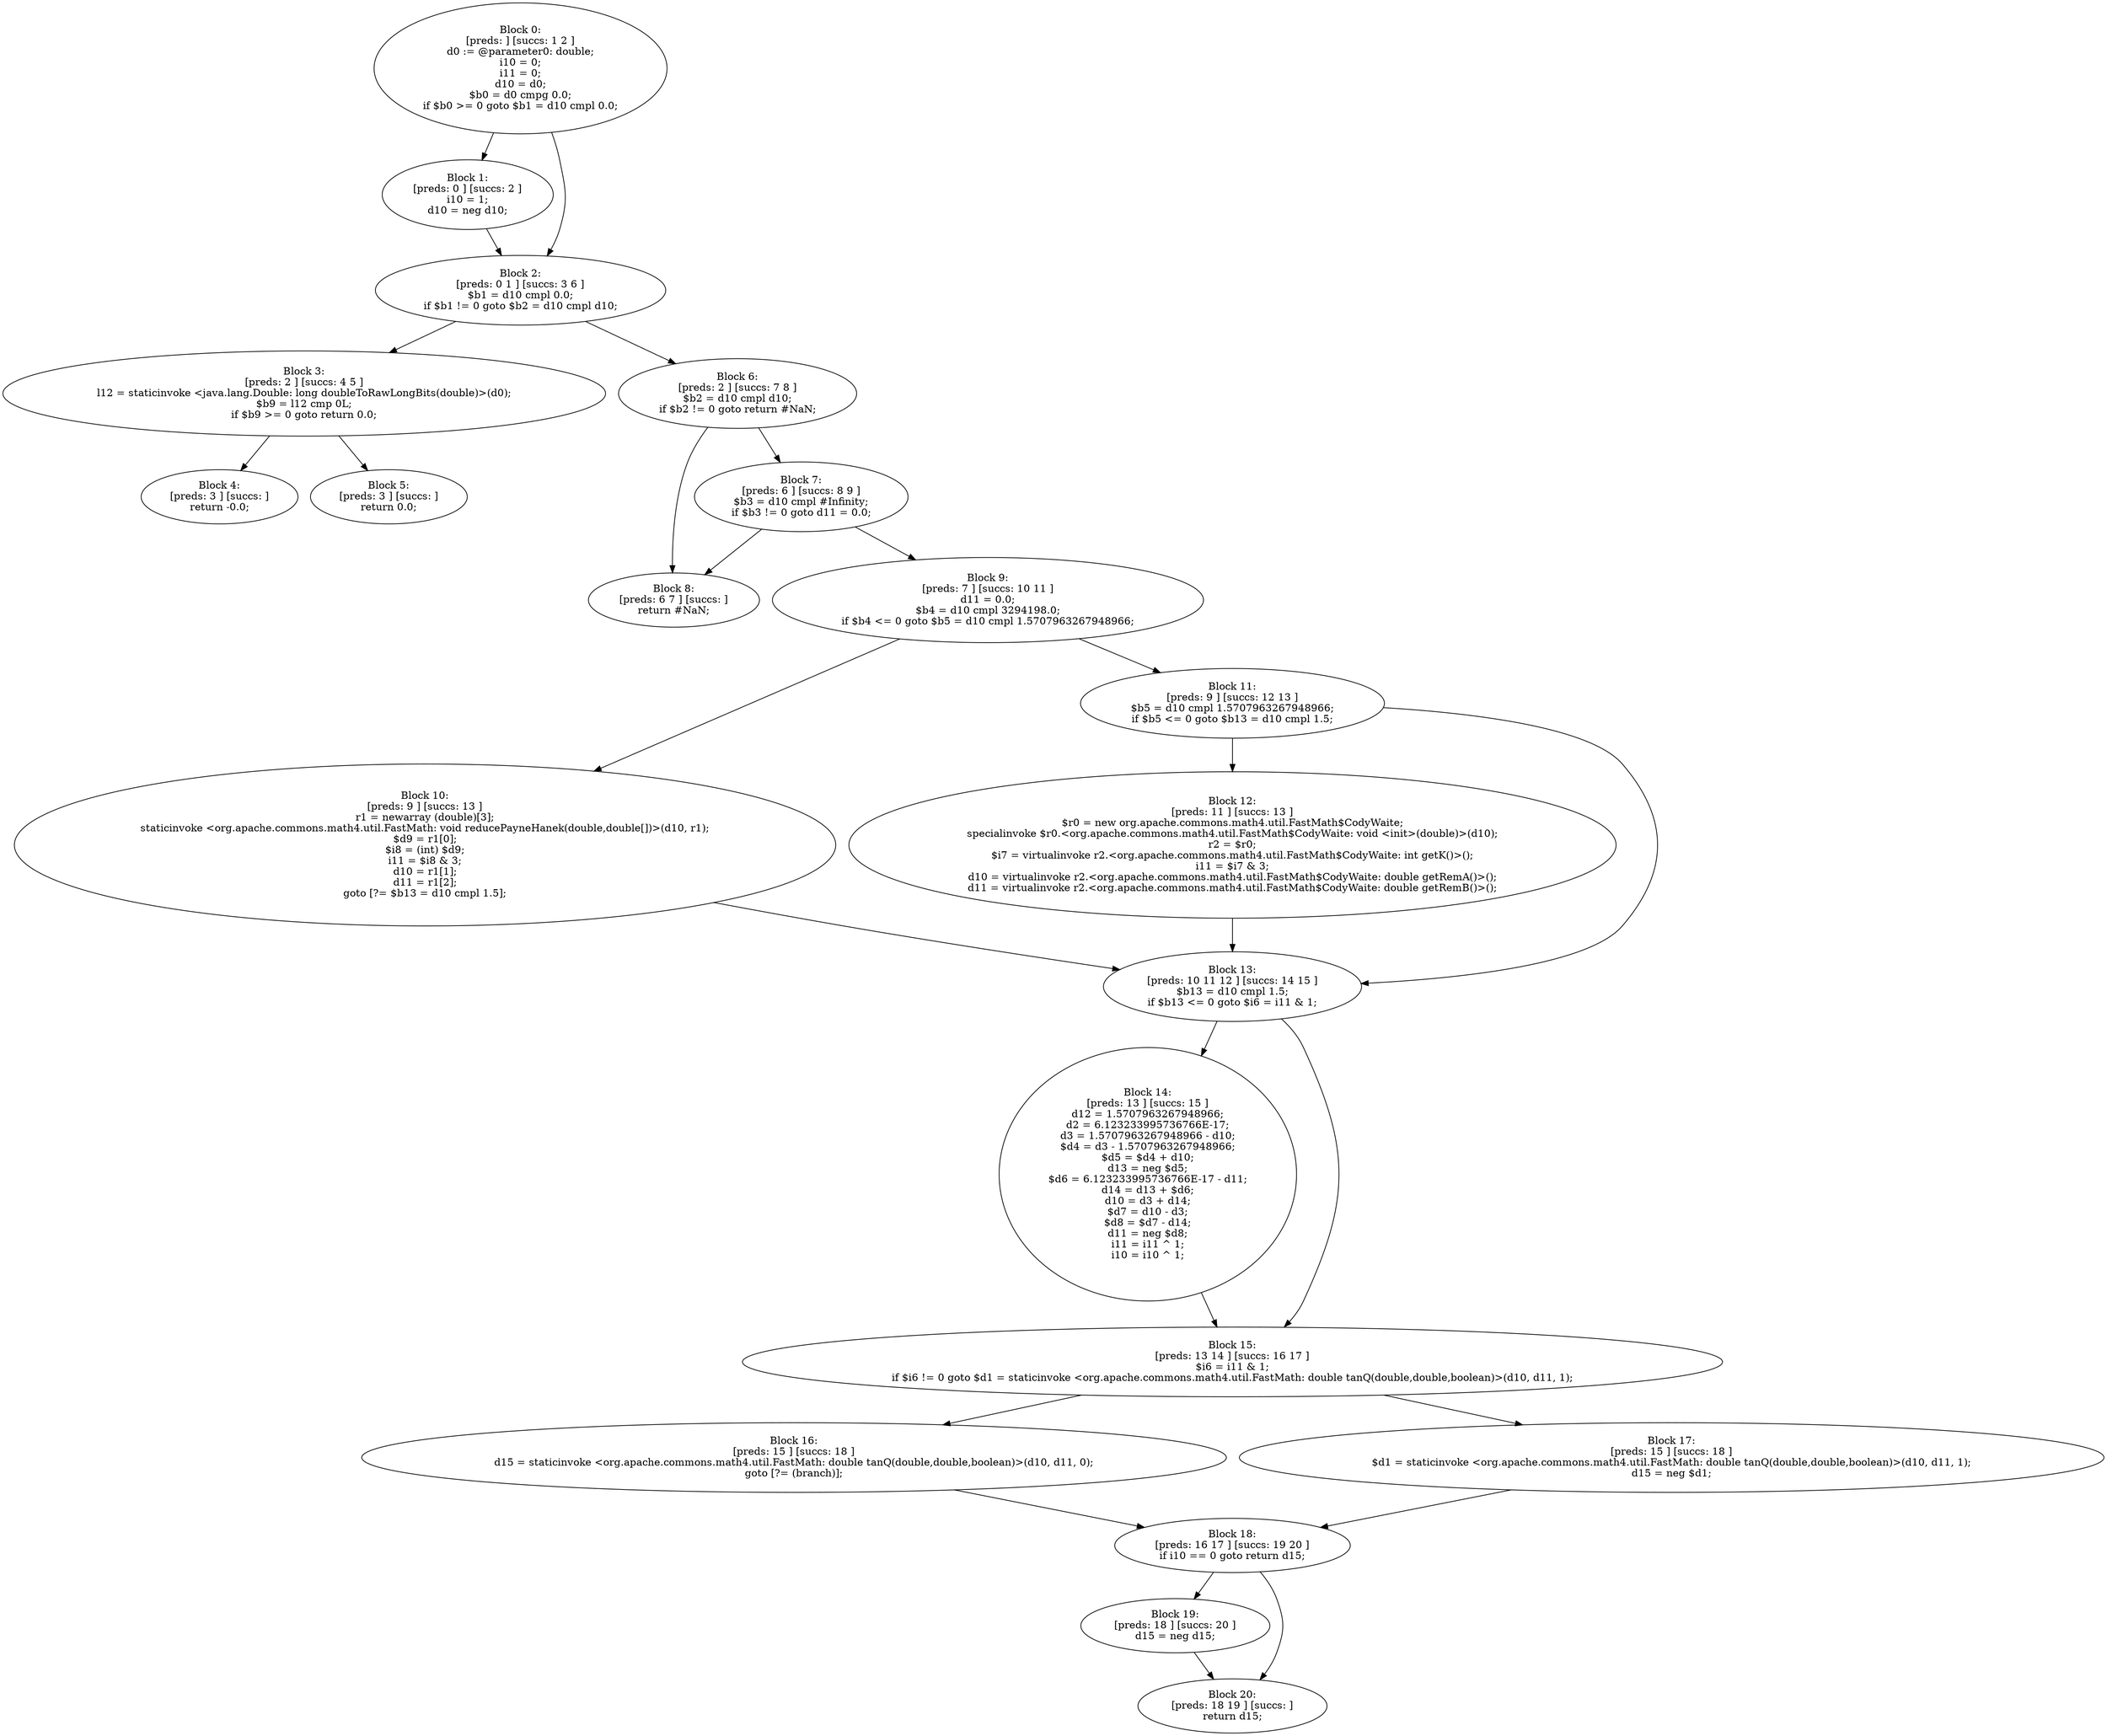 digraph "unitGraph" {
    "Block 0:
[preds: ] [succs: 1 2 ]
d0 := @parameter0: double;
i10 = 0;
i11 = 0;
d10 = d0;
$b0 = d0 cmpg 0.0;
if $b0 >= 0 goto $b1 = d10 cmpl 0.0;
"
    "Block 1:
[preds: 0 ] [succs: 2 ]
i10 = 1;
d10 = neg d10;
"
    "Block 2:
[preds: 0 1 ] [succs: 3 6 ]
$b1 = d10 cmpl 0.0;
if $b1 != 0 goto $b2 = d10 cmpl d10;
"
    "Block 3:
[preds: 2 ] [succs: 4 5 ]
l12 = staticinvoke <java.lang.Double: long doubleToRawLongBits(double)>(d0);
$b9 = l12 cmp 0L;
if $b9 >= 0 goto return 0.0;
"
    "Block 4:
[preds: 3 ] [succs: ]
return -0.0;
"
    "Block 5:
[preds: 3 ] [succs: ]
return 0.0;
"
    "Block 6:
[preds: 2 ] [succs: 7 8 ]
$b2 = d10 cmpl d10;
if $b2 != 0 goto return #NaN;
"
    "Block 7:
[preds: 6 ] [succs: 8 9 ]
$b3 = d10 cmpl #Infinity;
if $b3 != 0 goto d11 = 0.0;
"
    "Block 8:
[preds: 6 7 ] [succs: ]
return #NaN;
"
    "Block 9:
[preds: 7 ] [succs: 10 11 ]
d11 = 0.0;
$b4 = d10 cmpl 3294198.0;
if $b4 <= 0 goto $b5 = d10 cmpl 1.5707963267948966;
"
    "Block 10:
[preds: 9 ] [succs: 13 ]
r1 = newarray (double)[3];
staticinvoke <org.apache.commons.math4.util.FastMath: void reducePayneHanek(double,double[])>(d10, r1);
$d9 = r1[0];
$i8 = (int) $d9;
i11 = $i8 & 3;
d10 = r1[1];
d11 = r1[2];
goto [?= $b13 = d10 cmpl 1.5];
"
    "Block 11:
[preds: 9 ] [succs: 12 13 ]
$b5 = d10 cmpl 1.5707963267948966;
if $b5 <= 0 goto $b13 = d10 cmpl 1.5;
"
    "Block 12:
[preds: 11 ] [succs: 13 ]
$r0 = new org.apache.commons.math4.util.FastMath$CodyWaite;
specialinvoke $r0.<org.apache.commons.math4.util.FastMath$CodyWaite: void <init>(double)>(d10);
r2 = $r0;
$i7 = virtualinvoke r2.<org.apache.commons.math4.util.FastMath$CodyWaite: int getK()>();
i11 = $i7 & 3;
d10 = virtualinvoke r2.<org.apache.commons.math4.util.FastMath$CodyWaite: double getRemA()>();
d11 = virtualinvoke r2.<org.apache.commons.math4.util.FastMath$CodyWaite: double getRemB()>();
"
    "Block 13:
[preds: 10 11 12 ] [succs: 14 15 ]
$b13 = d10 cmpl 1.5;
if $b13 <= 0 goto $i6 = i11 & 1;
"
    "Block 14:
[preds: 13 ] [succs: 15 ]
d12 = 1.5707963267948966;
d2 = 6.123233995736766E-17;
d3 = 1.5707963267948966 - d10;
$d4 = d3 - 1.5707963267948966;
$d5 = $d4 + d10;
d13 = neg $d5;
$d6 = 6.123233995736766E-17 - d11;
d14 = d13 + $d6;
d10 = d3 + d14;
$d7 = d10 - d3;
$d8 = $d7 - d14;
d11 = neg $d8;
i11 = i11 ^ 1;
i10 = i10 ^ 1;
"
    "Block 15:
[preds: 13 14 ] [succs: 16 17 ]
$i6 = i11 & 1;
if $i6 != 0 goto $d1 = staticinvoke <org.apache.commons.math4.util.FastMath: double tanQ(double,double,boolean)>(d10, d11, 1);
"
    "Block 16:
[preds: 15 ] [succs: 18 ]
d15 = staticinvoke <org.apache.commons.math4.util.FastMath: double tanQ(double,double,boolean)>(d10, d11, 0);
goto [?= (branch)];
"
    "Block 17:
[preds: 15 ] [succs: 18 ]
$d1 = staticinvoke <org.apache.commons.math4.util.FastMath: double tanQ(double,double,boolean)>(d10, d11, 1);
d15 = neg $d1;
"
    "Block 18:
[preds: 16 17 ] [succs: 19 20 ]
if i10 == 0 goto return d15;
"
    "Block 19:
[preds: 18 ] [succs: 20 ]
d15 = neg d15;
"
    "Block 20:
[preds: 18 19 ] [succs: ]
return d15;
"
    "Block 0:
[preds: ] [succs: 1 2 ]
d0 := @parameter0: double;
i10 = 0;
i11 = 0;
d10 = d0;
$b0 = d0 cmpg 0.0;
if $b0 >= 0 goto $b1 = d10 cmpl 0.0;
"->"Block 1:
[preds: 0 ] [succs: 2 ]
i10 = 1;
d10 = neg d10;
";
    "Block 0:
[preds: ] [succs: 1 2 ]
d0 := @parameter0: double;
i10 = 0;
i11 = 0;
d10 = d0;
$b0 = d0 cmpg 0.0;
if $b0 >= 0 goto $b1 = d10 cmpl 0.0;
"->"Block 2:
[preds: 0 1 ] [succs: 3 6 ]
$b1 = d10 cmpl 0.0;
if $b1 != 0 goto $b2 = d10 cmpl d10;
";
    "Block 1:
[preds: 0 ] [succs: 2 ]
i10 = 1;
d10 = neg d10;
"->"Block 2:
[preds: 0 1 ] [succs: 3 6 ]
$b1 = d10 cmpl 0.0;
if $b1 != 0 goto $b2 = d10 cmpl d10;
";
    "Block 2:
[preds: 0 1 ] [succs: 3 6 ]
$b1 = d10 cmpl 0.0;
if $b1 != 0 goto $b2 = d10 cmpl d10;
"->"Block 3:
[preds: 2 ] [succs: 4 5 ]
l12 = staticinvoke <java.lang.Double: long doubleToRawLongBits(double)>(d0);
$b9 = l12 cmp 0L;
if $b9 >= 0 goto return 0.0;
";
    "Block 2:
[preds: 0 1 ] [succs: 3 6 ]
$b1 = d10 cmpl 0.0;
if $b1 != 0 goto $b2 = d10 cmpl d10;
"->"Block 6:
[preds: 2 ] [succs: 7 8 ]
$b2 = d10 cmpl d10;
if $b2 != 0 goto return #NaN;
";
    "Block 3:
[preds: 2 ] [succs: 4 5 ]
l12 = staticinvoke <java.lang.Double: long doubleToRawLongBits(double)>(d0);
$b9 = l12 cmp 0L;
if $b9 >= 0 goto return 0.0;
"->"Block 4:
[preds: 3 ] [succs: ]
return -0.0;
";
    "Block 3:
[preds: 2 ] [succs: 4 5 ]
l12 = staticinvoke <java.lang.Double: long doubleToRawLongBits(double)>(d0);
$b9 = l12 cmp 0L;
if $b9 >= 0 goto return 0.0;
"->"Block 5:
[preds: 3 ] [succs: ]
return 0.0;
";
    "Block 6:
[preds: 2 ] [succs: 7 8 ]
$b2 = d10 cmpl d10;
if $b2 != 0 goto return #NaN;
"->"Block 7:
[preds: 6 ] [succs: 8 9 ]
$b3 = d10 cmpl #Infinity;
if $b3 != 0 goto d11 = 0.0;
";
    "Block 6:
[preds: 2 ] [succs: 7 8 ]
$b2 = d10 cmpl d10;
if $b2 != 0 goto return #NaN;
"->"Block 8:
[preds: 6 7 ] [succs: ]
return #NaN;
";
    "Block 7:
[preds: 6 ] [succs: 8 9 ]
$b3 = d10 cmpl #Infinity;
if $b3 != 0 goto d11 = 0.0;
"->"Block 8:
[preds: 6 7 ] [succs: ]
return #NaN;
";
    "Block 7:
[preds: 6 ] [succs: 8 9 ]
$b3 = d10 cmpl #Infinity;
if $b3 != 0 goto d11 = 0.0;
"->"Block 9:
[preds: 7 ] [succs: 10 11 ]
d11 = 0.0;
$b4 = d10 cmpl 3294198.0;
if $b4 <= 0 goto $b5 = d10 cmpl 1.5707963267948966;
";
    "Block 9:
[preds: 7 ] [succs: 10 11 ]
d11 = 0.0;
$b4 = d10 cmpl 3294198.0;
if $b4 <= 0 goto $b5 = d10 cmpl 1.5707963267948966;
"->"Block 10:
[preds: 9 ] [succs: 13 ]
r1 = newarray (double)[3];
staticinvoke <org.apache.commons.math4.util.FastMath: void reducePayneHanek(double,double[])>(d10, r1);
$d9 = r1[0];
$i8 = (int) $d9;
i11 = $i8 & 3;
d10 = r1[1];
d11 = r1[2];
goto [?= $b13 = d10 cmpl 1.5];
";
    "Block 9:
[preds: 7 ] [succs: 10 11 ]
d11 = 0.0;
$b4 = d10 cmpl 3294198.0;
if $b4 <= 0 goto $b5 = d10 cmpl 1.5707963267948966;
"->"Block 11:
[preds: 9 ] [succs: 12 13 ]
$b5 = d10 cmpl 1.5707963267948966;
if $b5 <= 0 goto $b13 = d10 cmpl 1.5;
";
    "Block 10:
[preds: 9 ] [succs: 13 ]
r1 = newarray (double)[3];
staticinvoke <org.apache.commons.math4.util.FastMath: void reducePayneHanek(double,double[])>(d10, r1);
$d9 = r1[0];
$i8 = (int) $d9;
i11 = $i8 & 3;
d10 = r1[1];
d11 = r1[2];
goto [?= $b13 = d10 cmpl 1.5];
"->"Block 13:
[preds: 10 11 12 ] [succs: 14 15 ]
$b13 = d10 cmpl 1.5;
if $b13 <= 0 goto $i6 = i11 & 1;
";
    "Block 11:
[preds: 9 ] [succs: 12 13 ]
$b5 = d10 cmpl 1.5707963267948966;
if $b5 <= 0 goto $b13 = d10 cmpl 1.5;
"->"Block 12:
[preds: 11 ] [succs: 13 ]
$r0 = new org.apache.commons.math4.util.FastMath$CodyWaite;
specialinvoke $r0.<org.apache.commons.math4.util.FastMath$CodyWaite: void <init>(double)>(d10);
r2 = $r0;
$i7 = virtualinvoke r2.<org.apache.commons.math4.util.FastMath$CodyWaite: int getK()>();
i11 = $i7 & 3;
d10 = virtualinvoke r2.<org.apache.commons.math4.util.FastMath$CodyWaite: double getRemA()>();
d11 = virtualinvoke r2.<org.apache.commons.math4.util.FastMath$CodyWaite: double getRemB()>();
";
    "Block 11:
[preds: 9 ] [succs: 12 13 ]
$b5 = d10 cmpl 1.5707963267948966;
if $b5 <= 0 goto $b13 = d10 cmpl 1.5;
"->"Block 13:
[preds: 10 11 12 ] [succs: 14 15 ]
$b13 = d10 cmpl 1.5;
if $b13 <= 0 goto $i6 = i11 & 1;
";
    "Block 12:
[preds: 11 ] [succs: 13 ]
$r0 = new org.apache.commons.math4.util.FastMath$CodyWaite;
specialinvoke $r0.<org.apache.commons.math4.util.FastMath$CodyWaite: void <init>(double)>(d10);
r2 = $r0;
$i7 = virtualinvoke r2.<org.apache.commons.math4.util.FastMath$CodyWaite: int getK()>();
i11 = $i7 & 3;
d10 = virtualinvoke r2.<org.apache.commons.math4.util.FastMath$CodyWaite: double getRemA()>();
d11 = virtualinvoke r2.<org.apache.commons.math4.util.FastMath$CodyWaite: double getRemB()>();
"->"Block 13:
[preds: 10 11 12 ] [succs: 14 15 ]
$b13 = d10 cmpl 1.5;
if $b13 <= 0 goto $i6 = i11 & 1;
";
    "Block 13:
[preds: 10 11 12 ] [succs: 14 15 ]
$b13 = d10 cmpl 1.5;
if $b13 <= 0 goto $i6 = i11 & 1;
"->"Block 14:
[preds: 13 ] [succs: 15 ]
d12 = 1.5707963267948966;
d2 = 6.123233995736766E-17;
d3 = 1.5707963267948966 - d10;
$d4 = d3 - 1.5707963267948966;
$d5 = $d4 + d10;
d13 = neg $d5;
$d6 = 6.123233995736766E-17 - d11;
d14 = d13 + $d6;
d10 = d3 + d14;
$d7 = d10 - d3;
$d8 = $d7 - d14;
d11 = neg $d8;
i11 = i11 ^ 1;
i10 = i10 ^ 1;
";
    "Block 13:
[preds: 10 11 12 ] [succs: 14 15 ]
$b13 = d10 cmpl 1.5;
if $b13 <= 0 goto $i6 = i11 & 1;
"->"Block 15:
[preds: 13 14 ] [succs: 16 17 ]
$i6 = i11 & 1;
if $i6 != 0 goto $d1 = staticinvoke <org.apache.commons.math4.util.FastMath: double tanQ(double,double,boolean)>(d10, d11, 1);
";
    "Block 14:
[preds: 13 ] [succs: 15 ]
d12 = 1.5707963267948966;
d2 = 6.123233995736766E-17;
d3 = 1.5707963267948966 - d10;
$d4 = d3 - 1.5707963267948966;
$d5 = $d4 + d10;
d13 = neg $d5;
$d6 = 6.123233995736766E-17 - d11;
d14 = d13 + $d6;
d10 = d3 + d14;
$d7 = d10 - d3;
$d8 = $d7 - d14;
d11 = neg $d8;
i11 = i11 ^ 1;
i10 = i10 ^ 1;
"->"Block 15:
[preds: 13 14 ] [succs: 16 17 ]
$i6 = i11 & 1;
if $i6 != 0 goto $d1 = staticinvoke <org.apache.commons.math4.util.FastMath: double tanQ(double,double,boolean)>(d10, d11, 1);
";
    "Block 15:
[preds: 13 14 ] [succs: 16 17 ]
$i6 = i11 & 1;
if $i6 != 0 goto $d1 = staticinvoke <org.apache.commons.math4.util.FastMath: double tanQ(double,double,boolean)>(d10, d11, 1);
"->"Block 16:
[preds: 15 ] [succs: 18 ]
d15 = staticinvoke <org.apache.commons.math4.util.FastMath: double tanQ(double,double,boolean)>(d10, d11, 0);
goto [?= (branch)];
";
    "Block 15:
[preds: 13 14 ] [succs: 16 17 ]
$i6 = i11 & 1;
if $i6 != 0 goto $d1 = staticinvoke <org.apache.commons.math4.util.FastMath: double tanQ(double,double,boolean)>(d10, d11, 1);
"->"Block 17:
[preds: 15 ] [succs: 18 ]
$d1 = staticinvoke <org.apache.commons.math4.util.FastMath: double tanQ(double,double,boolean)>(d10, d11, 1);
d15 = neg $d1;
";
    "Block 16:
[preds: 15 ] [succs: 18 ]
d15 = staticinvoke <org.apache.commons.math4.util.FastMath: double tanQ(double,double,boolean)>(d10, d11, 0);
goto [?= (branch)];
"->"Block 18:
[preds: 16 17 ] [succs: 19 20 ]
if i10 == 0 goto return d15;
";
    "Block 17:
[preds: 15 ] [succs: 18 ]
$d1 = staticinvoke <org.apache.commons.math4.util.FastMath: double tanQ(double,double,boolean)>(d10, d11, 1);
d15 = neg $d1;
"->"Block 18:
[preds: 16 17 ] [succs: 19 20 ]
if i10 == 0 goto return d15;
";
    "Block 18:
[preds: 16 17 ] [succs: 19 20 ]
if i10 == 0 goto return d15;
"->"Block 19:
[preds: 18 ] [succs: 20 ]
d15 = neg d15;
";
    "Block 18:
[preds: 16 17 ] [succs: 19 20 ]
if i10 == 0 goto return d15;
"->"Block 20:
[preds: 18 19 ] [succs: ]
return d15;
";
    "Block 19:
[preds: 18 ] [succs: 20 ]
d15 = neg d15;
"->"Block 20:
[preds: 18 19 ] [succs: ]
return d15;
";
}
